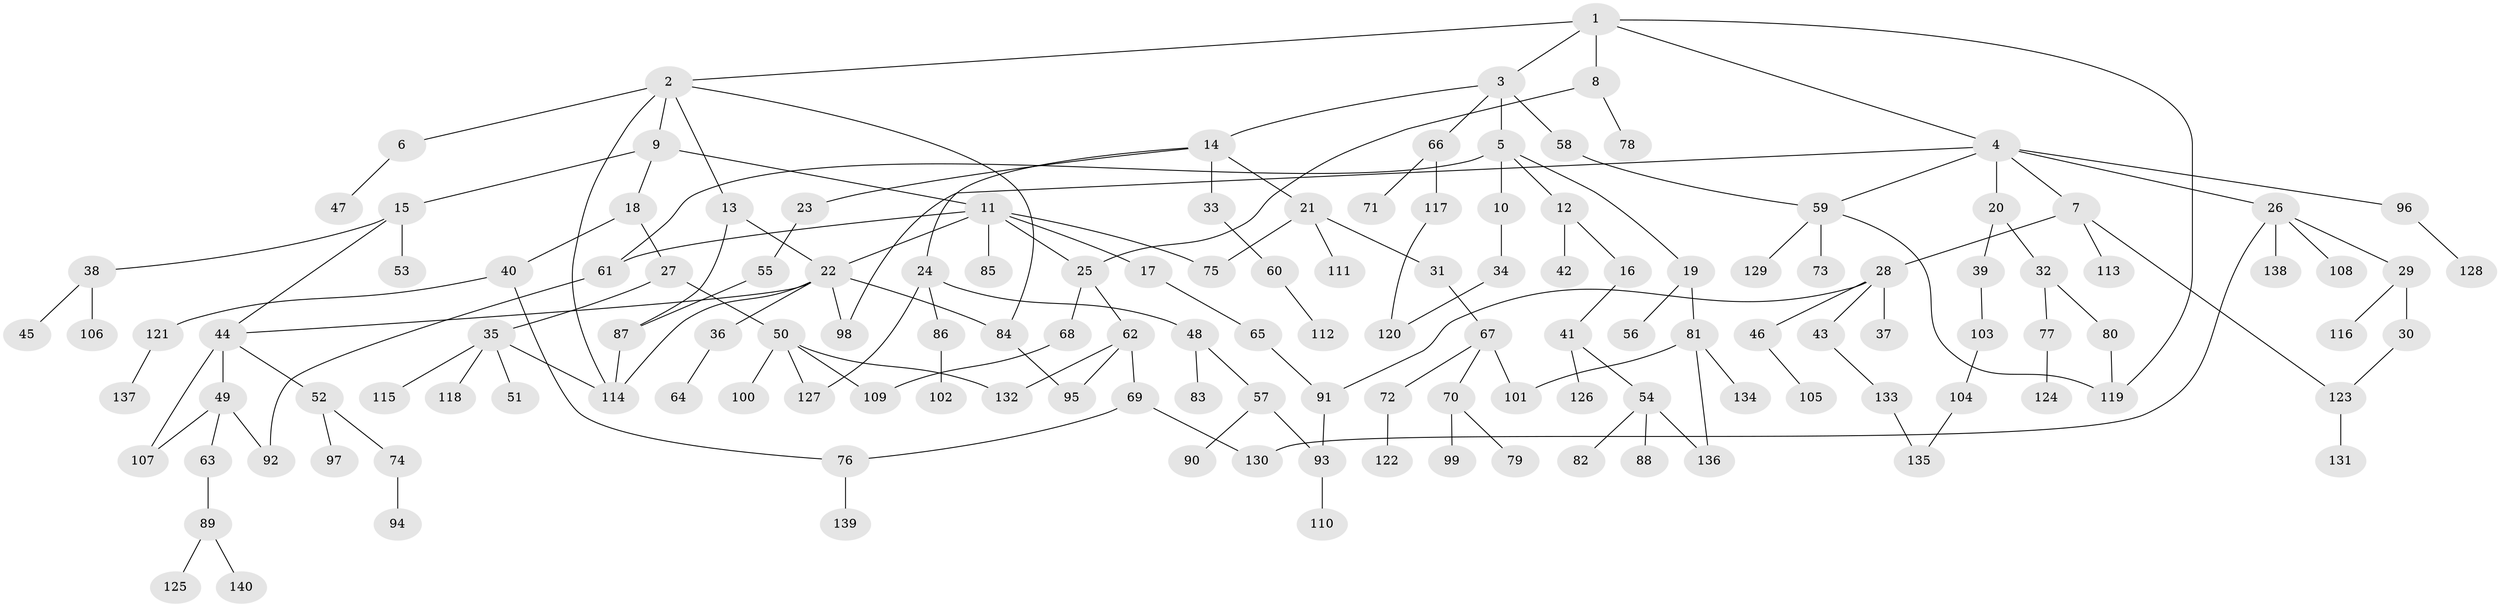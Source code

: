 // Generated by graph-tools (version 1.1) at 2025/01/03/09/25 03:01:04]
// undirected, 140 vertices, 168 edges
graph export_dot {
graph [start="1"]
  node [color=gray90,style=filled];
  1;
  2;
  3;
  4;
  5;
  6;
  7;
  8;
  9;
  10;
  11;
  12;
  13;
  14;
  15;
  16;
  17;
  18;
  19;
  20;
  21;
  22;
  23;
  24;
  25;
  26;
  27;
  28;
  29;
  30;
  31;
  32;
  33;
  34;
  35;
  36;
  37;
  38;
  39;
  40;
  41;
  42;
  43;
  44;
  45;
  46;
  47;
  48;
  49;
  50;
  51;
  52;
  53;
  54;
  55;
  56;
  57;
  58;
  59;
  60;
  61;
  62;
  63;
  64;
  65;
  66;
  67;
  68;
  69;
  70;
  71;
  72;
  73;
  74;
  75;
  76;
  77;
  78;
  79;
  80;
  81;
  82;
  83;
  84;
  85;
  86;
  87;
  88;
  89;
  90;
  91;
  92;
  93;
  94;
  95;
  96;
  97;
  98;
  99;
  100;
  101;
  102;
  103;
  104;
  105;
  106;
  107;
  108;
  109;
  110;
  111;
  112;
  113;
  114;
  115;
  116;
  117;
  118;
  119;
  120;
  121;
  122;
  123;
  124;
  125;
  126;
  127;
  128;
  129;
  130;
  131;
  132;
  133;
  134;
  135;
  136;
  137;
  138;
  139;
  140;
  1 -- 2;
  1 -- 3;
  1 -- 4;
  1 -- 8;
  1 -- 119;
  2 -- 6;
  2 -- 9;
  2 -- 13;
  2 -- 84;
  2 -- 114;
  3 -- 5;
  3 -- 14;
  3 -- 58;
  3 -- 66;
  4 -- 7;
  4 -- 20;
  4 -- 26;
  4 -- 96;
  4 -- 98;
  4 -- 59;
  5 -- 10;
  5 -- 12;
  5 -- 19;
  5 -- 61;
  6 -- 47;
  7 -- 28;
  7 -- 113;
  7 -- 123;
  8 -- 25;
  8 -- 78;
  9 -- 11;
  9 -- 15;
  9 -- 18;
  10 -- 34;
  11 -- 17;
  11 -- 22;
  11 -- 61;
  11 -- 75;
  11 -- 85;
  11 -- 25;
  12 -- 16;
  12 -- 42;
  13 -- 87;
  13 -- 22;
  14 -- 21;
  14 -- 23;
  14 -- 24;
  14 -- 33;
  15 -- 38;
  15 -- 44;
  15 -- 53;
  16 -- 41;
  17 -- 65;
  18 -- 27;
  18 -- 40;
  19 -- 56;
  19 -- 81;
  20 -- 32;
  20 -- 39;
  21 -- 31;
  21 -- 111;
  21 -- 75;
  22 -- 36;
  22 -- 114;
  22 -- 98;
  22 -- 84;
  22 -- 44;
  23 -- 55;
  24 -- 48;
  24 -- 86;
  24 -- 127;
  25 -- 62;
  25 -- 68;
  26 -- 29;
  26 -- 108;
  26 -- 130;
  26 -- 138;
  27 -- 35;
  27 -- 50;
  28 -- 37;
  28 -- 43;
  28 -- 46;
  28 -- 91;
  29 -- 30;
  29 -- 116;
  30 -- 123;
  31 -- 67;
  32 -- 77;
  32 -- 80;
  33 -- 60;
  34 -- 120;
  35 -- 51;
  35 -- 115;
  35 -- 118;
  35 -- 114;
  36 -- 64;
  38 -- 45;
  38 -- 106;
  39 -- 103;
  40 -- 121;
  40 -- 76;
  41 -- 54;
  41 -- 126;
  43 -- 133;
  44 -- 49;
  44 -- 52;
  44 -- 107;
  46 -- 105;
  48 -- 57;
  48 -- 83;
  49 -- 63;
  49 -- 92;
  49 -- 107;
  50 -- 100;
  50 -- 109;
  50 -- 132;
  50 -- 127;
  52 -- 74;
  52 -- 97;
  54 -- 82;
  54 -- 88;
  54 -- 136;
  55 -- 87;
  57 -- 90;
  57 -- 93;
  58 -- 59;
  59 -- 73;
  59 -- 129;
  59 -- 119;
  60 -- 112;
  61 -- 92;
  62 -- 69;
  62 -- 132;
  62 -- 95;
  63 -- 89;
  65 -- 91;
  66 -- 71;
  66 -- 117;
  67 -- 70;
  67 -- 72;
  67 -- 101;
  68 -- 109;
  69 -- 76;
  69 -- 130;
  70 -- 79;
  70 -- 99;
  72 -- 122;
  74 -- 94;
  76 -- 139;
  77 -- 124;
  80 -- 119;
  81 -- 134;
  81 -- 136;
  81 -- 101;
  84 -- 95;
  86 -- 102;
  87 -- 114;
  89 -- 125;
  89 -- 140;
  91 -- 93;
  93 -- 110;
  96 -- 128;
  103 -- 104;
  104 -- 135;
  117 -- 120;
  121 -- 137;
  123 -- 131;
  133 -- 135;
}
